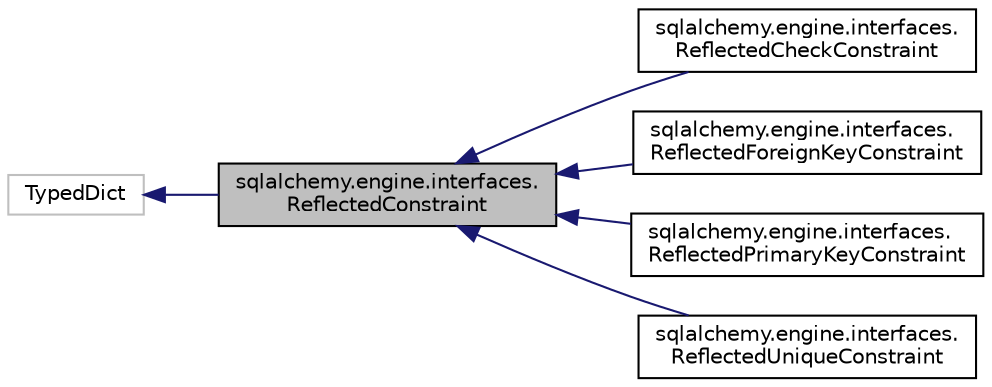 digraph "sqlalchemy.engine.interfaces.ReflectedConstraint"
{
 // LATEX_PDF_SIZE
  edge [fontname="Helvetica",fontsize="10",labelfontname="Helvetica",labelfontsize="10"];
  node [fontname="Helvetica",fontsize="10",shape=record];
  rankdir="LR";
  Node1 [label="sqlalchemy.engine.interfaces.\lReflectedConstraint",height=0.2,width=0.4,color="black", fillcolor="grey75", style="filled", fontcolor="black",tooltip=" "];
  Node2 -> Node1 [dir="back",color="midnightblue",fontsize="10",style="solid",fontname="Helvetica"];
  Node2 [label="TypedDict",height=0.2,width=0.4,color="grey75", fillcolor="white", style="filled",tooltip=" "];
  Node1 -> Node3 [dir="back",color="midnightblue",fontsize="10",style="solid",fontname="Helvetica"];
  Node3 [label="sqlalchemy.engine.interfaces.\lReflectedCheckConstraint",height=0.2,width=0.4,color="black", fillcolor="white", style="filled",URL="$classsqlalchemy_1_1engine_1_1interfaces_1_1ReflectedCheckConstraint.html",tooltip=" "];
  Node1 -> Node4 [dir="back",color="midnightblue",fontsize="10",style="solid",fontname="Helvetica"];
  Node4 [label="sqlalchemy.engine.interfaces.\lReflectedForeignKeyConstraint",height=0.2,width=0.4,color="black", fillcolor="white", style="filled",URL="$classsqlalchemy_1_1engine_1_1interfaces_1_1ReflectedForeignKeyConstraint.html",tooltip=" "];
  Node1 -> Node5 [dir="back",color="midnightblue",fontsize="10",style="solid",fontname="Helvetica"];
  Node5 [label="sqlalchemy.engine.interfaces.\lReflectedPrimaryKeyConstraint",height=0.2,width=0.4,color="black", fillcolor="white", style="filled",URL="$classsqlalchemy_1_1engine_1_1interfaces_1_1ReflectedPrimaryKeyConstraint.html",tooltip=" "];
  Node1 -> Node6 [dir="back",color="midnightblue",fontsize="10",style="solid",fontname="Helvetica"];
  Node6 [label="sqlalchemy.engine.interfaces.\lReflectedUniqueConstraint",height=0.2,width=0.4,color="black", fillcolor="white", style="filled",URL="$classsqlalchemy_1_1engine_1_1interfaces_1_1ReflectedUniqueConstraint.html",tooltip=" "];
}

